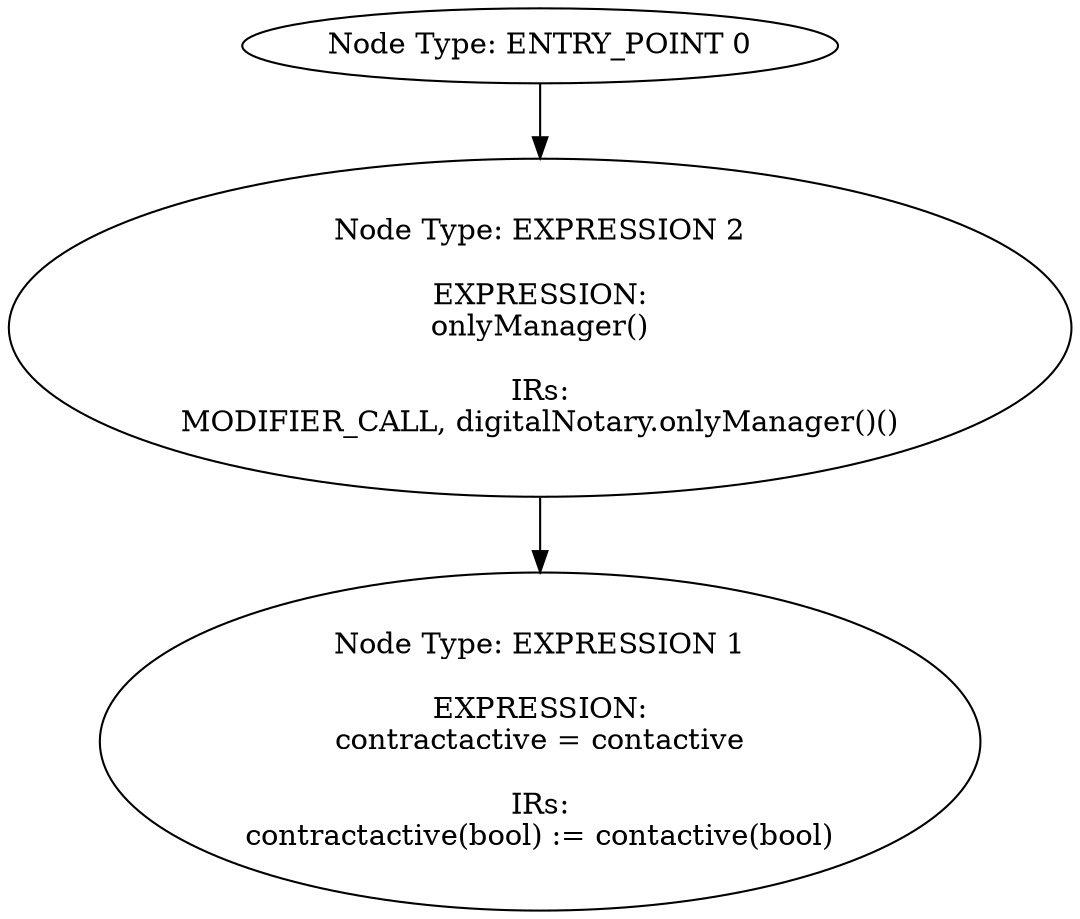 digraph{
0[label="Node Type: ENTRY_POINT 0
"];
0->2;
1[label="Node Type: EXPRESSION 1

EXPRESSION:
contractactive = contactive

IRs:
contractactive(bool) := contactive(bool)"];
2[label="Node Type: EXPRESSION 2

EXPRESSION:
onlyManager()

IRs:
MODIFIER_CALL, digitalNotary.onlyManager()()"];
2->1;
}

